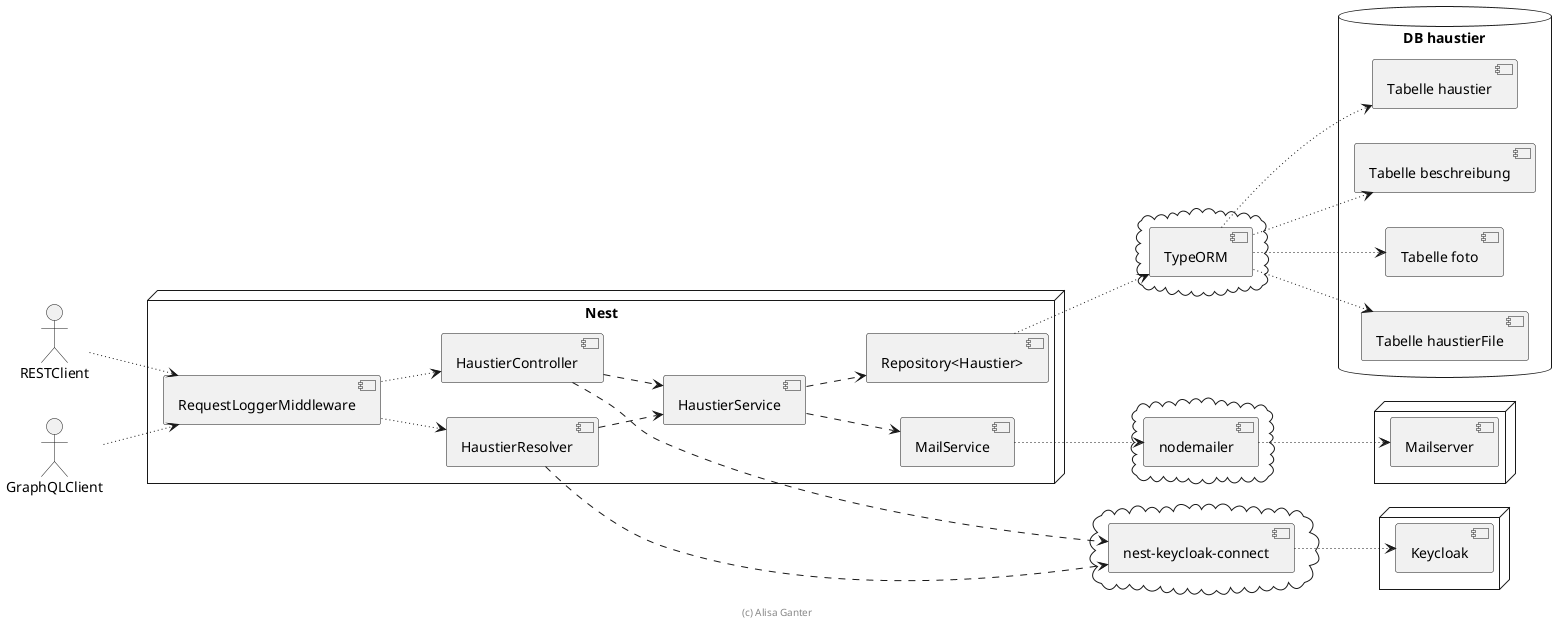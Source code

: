 @startuml Komponenten

left to right direction

actor RESTClient
actor GraphQLClient

node "Nest" {
  [RequestLoggerMiddleware]

  [HaustierController]
  [HaustierResolver]

  [HaustierService]

  [Repository<Haustier>]

  [MailService]
}


cloud {
    [TypeORM]
}

cloud {
    [nest-keycloak-connect]
}

cloud {
    [nodemailer]
}

database "DB haustier" {
    [Tabelle haustier]
    [Tabelle beschreibung]
    [Tabelle foto]
    [Tabelle haustierFile]
}

node {
    [Keycloak]
}

node {
    [Mailserver]
}

RESTClient ~~> [RequestLoggerMiddleware]
GraphQLClient ~~> [RequestLoggerMiddleware]

[RequestLoggerMiddleware] ~~> [HaustierController]
[RequestLoggerMiddleware] ~~> [HaustierResolver]

[HaustierController] ..> [HaustierService]
[HaustierResolver] ..> [HaustierService]
[HaustierService] ..> [Repository<Haustier>]

[Repository<Haustier>] ~~> [TypeORM]
[TypeORM] ~~> [Tabelle haustier]
[TypeORM] ~~> [Tabelle beschreibung]
[TypeORM] ~~> [Tabelle foto]
[TypeORM] ~~> [Tabelle haustierFile]

[HaustierController] ..> [nest-keycloak-connect]
[HaustierResolver] ..> [nest-keycloak-connect]
[nest-keycloak-connect] ~~> [Keycloak]

[HaustierService] ..> [MailService]
[MailService] ~~> [nodemailer]
[nodemailer] ~~> [Mailserver]

[MailService] ~[hidden]~> [nest-keycloak-connect]

footer (c) Alisa Ganter

@enduml
